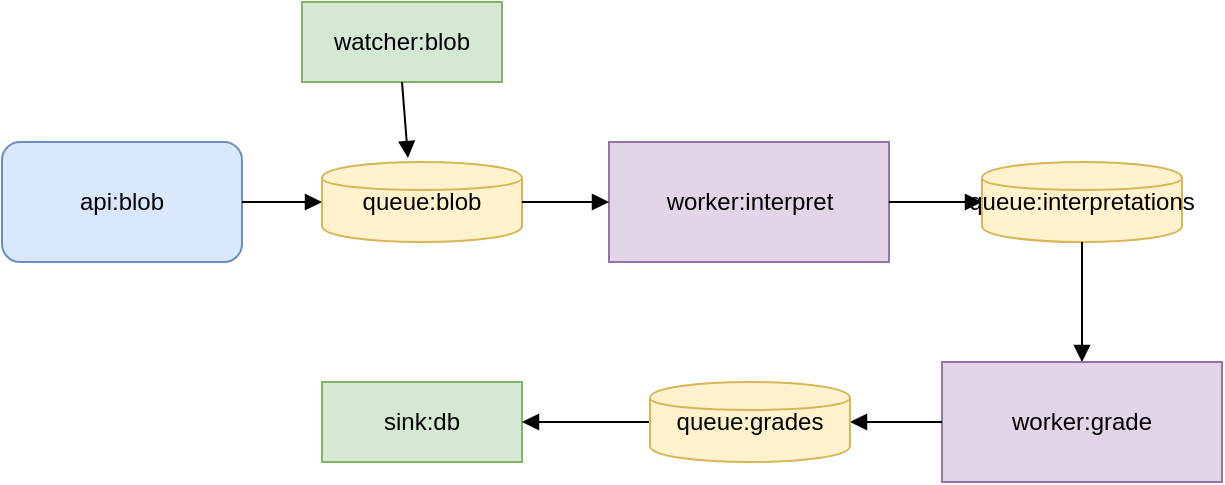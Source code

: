 <mxfile version="27.1.4">
  <diagram name="Aspire Graph" id="Mzkb-3E1kNFXuyC7beK5">
    <mxGraphModel dx="994" dy="755" grid="1" gridSize="10" guides="1" tooltips="1" connect="1" arrows="1" fold="1" page="1" pageScale="1" pageWidth="827" pageHeight="1169" math="0" shadow="0">
      <root>
        <mxCell id="0" />
        <mxCell id="1" parent="0" />
        <object label="api:blob" image="api-orders:latest" id="api1">
          <mxCell style="rounded=1;whiteSpace=wrap;html=1;fillColor=#dae8fc;strokeColor=#6c8ebf;direction=west;" parent="1" vertex="1">
            <mxGeometry x="40" y="180" width="120" height="60" as="geometry" />
          </mxCell>
        </object>
        <object label="queue:blob" CONNECTION_STRING="Endpoint:XYZ" id="queue1">
          <mxCell style="shape=cylinder;whiteSpace=wrap;html=1;fillColor=#fff2cc;strokeColor=#d6b656;" parent="1" vertex="1">
            <mxGeometry x="200" y="190" width="100" height="40" as="geometry" />
          </mxCell>
        </object>
        <object label="worker:interpret" AGENT_ENDPOINT="https://agent1.local" image="agent1-worker:latest" id="worker1">
          <mxCell style="rounded=0;whiteSpace=wrap;html=1;fillColor=#e1d5e7;strokeColor=#9673a6;" parent="1" vertex="1">
            <mxGeometry x="343.5" y="180" width="140" height="60" as="geometry" />
          </mxCell>
        </object>
        <object label="sink:db" DB_ENDPOINT="https://cepal.local" image="sink:latest" id="sink1">
          <mxCell style="shape=database;whiteSpace=wrap;html=1;fillColor=#d5e8d4;strokeColor=#82b366;" parent="1" vertex="1">
            <mxGeometry x="200" y="300" width="100" height="40" as="geometry" />
          </mxCell>
        </object>
        <mxCell id="arrow1" style="endArrow=block;html=1;strokeColor=#000000;" parent="1" source="api1" target="queue1" edge="1">
          <mxGeometry relative="1" as="geometry" />
        </mxCell>
        <mxCell id="arrow2" style="endArrow=block;html=1;strokeColor=#000000;" parent="1" source="queue1" target="worker1" edge="1">
          <mxGeometry relative="1" as="geometry" />
        </mxCell>
        <mxCell id="arrow3" style="endArrow=block;html=1;strokeColor=#000000;entryX=0;entryY=0.5;entryDx=0;entryDy=0;" parent="1" source="worker1" target="uAy1K2etTnsJfMtenJ4F-1" edge="1">
          <mxGeometry relative="1" as="geometry" />
        </mxCell>
        <object label="queue:interpretations" CONNECTION_STRING="Endpoint:YZA" id="uAy1K2etTnsJfMtenJ4F-1">
          <mxCell style="shape=cylinder;whiteSpace=wrap;html=1;fillColor=#fff2cc;strokeColor=#d6b656;" parent="1" vertex="1">
            <mxGeometry x="530" y="190" width="100" height="40" as="geometry" />
          </mxCell>
        </object>
        <mxCell id="uAy1K2etTnsJfMtenJ4F-2" style="endArrow=block;html=1;strokeColor=#000000;exitX=0;exitY=0.5;exitDx=0;exitDy=0;" parent="1" source="uAy1K2etTnsJfMtenJ4F-6" target="sink1" edge="1">
          <mxGeometry relative="1" as="geometry">
            <mxPoint x="670" y="330" as="sourcePoint" />
            <mxPoint x="536" y="200" as="targetPoint" />
          </mxGeometry>
        </mxCell>
        <object label="worker:grade" AGENT_ENDPOINT="https://agent2.local" image="agent2-worker:latest" id="uAy1K2etTnsJfMtenJ4F-3">
          <mxCell style="rounded=0;whiteSpace=wrap;html=1;fillColor=#e1d5e7;strokeColor=#9673a6;" parent="1" vertex="1">
            <mxGeometry x="510" y="290" width="140" height="60" as="geometry" />
          </mxCell>
        </object>
        <mxCell id="uAy1K2etTnsJfMtenJ4F-4" style="endArrow=block;html=1;strokeColor=#000000;exitX=0.5;exitY=1;exitDx=0;exitDy=0;" parent="1" source="uAy1K2etTnsJfMtenJ4F-1" target="uAy1K2etTnsJfMtenJ4F-3" edge="1">
          <mxGeometry relative="1" as="geometry">
            <mxPoint x="120" y="450" as="sourcePoint" />
          </mxGeometry>
        </mxCell>
        <mxCell id="uAy1K2etTnsJfMtenJ4F-5" style="endArrow=block;html=1;strokeColor=#000000;entryX=1;entryY=0.5;entryDx=0;entryDy=0;exitX=0;exitY=0.5;exitDx=0;exitDy=0;" parent="1" source="uAy1K2etTnsJfMtenJ4F-3" target="uAy1K2etTnsJfMtenJ4F-6" edge="1">
          <mxGeometry relative="1" as="geometry" />
        </mxCell>
        <object label="queue:grades" CONNECTION_STRING="Endpoint:ZAB" id="uAy1K2etTnsJfMtenJ4F-6">
          <mxCell style="shape=cylinder;whiteSpace=wrap;html=1;fillColor=#fff2cc;strokeColor=#d6b656;" parent="1" vertex="1">
            <mxGeometry x="364" y="300" width="100" height="40" as="geometry" />
          </mxCell>
        </object>
        <object label="watcher:blob" DB_ENDPOINT="https://cepal.local" image="watcher:latest" id="W7roT-0tQa_dnEZkSfyX-1">
          <mxCell style="shape=database;whiteSpace=wrap;html=1;fillColor=#d5e8d4;strokeColor=#82b366;" vertex="1" parent="1">
            <mxGeometry x="190" y="110" width="100" height="40" as="geometry" />
          </mxCell>
        </object>
        <mxCell id="W7roT-0tQa_dnEZkSfyX-2" style="endArrow=block;html=1;strokeColor=#000000;entryX=0.43;entryY=-0.05;entryDx=0;entryDy=0;entryPerimeter=0;exitX=0.5;exitY=1;exitDx=0;exitDy=0;" edge="1" parent="1" source="W7roT-0tQa_dnEZkSfyX-1" target="queue1">
          <mxGeometry relative="1" as="geometry">
            <mxPoint x="180" y="170" as="sourcePoint" />
            <mxPoint x="220" y="170" as="targetPoint" />
          </mxGeometry>
        </mxCell>
      </root>
    </mxGraphModel>
  </diagram>
</mxfile>
